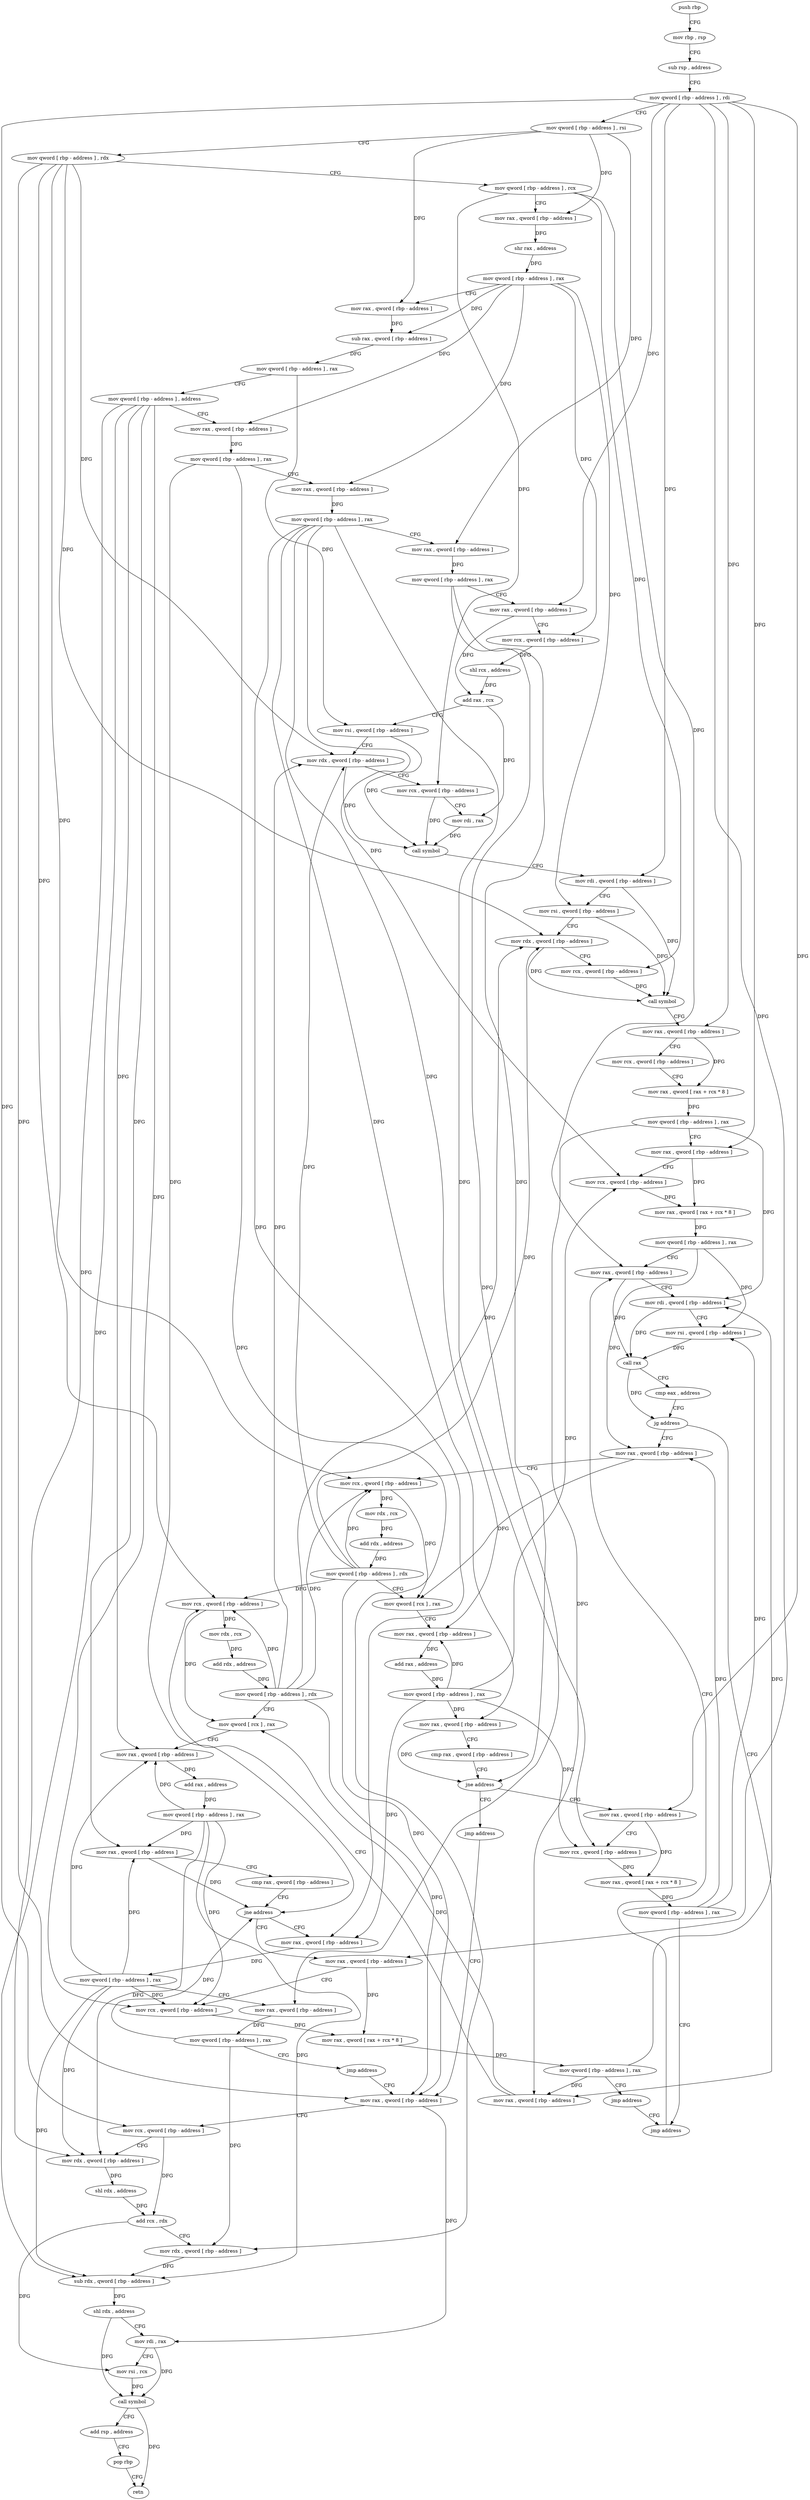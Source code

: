 digraph "func" {
"4290688" [label = "push rbp" ]
"4290689" [label = "mov rbp , rsp" ]
"4290692" [label = "sub rsp , address" ]
"4290696" [label = "mov qword [ rbp - address ] , rdi" ]
"4290700" [label = "mov qword [ rbp - address ] , rsi" ]
"4290704" [label = "mov qword [ rbp - address ] , rdx" ]
"4290708" [label = "mov qword [ rbp - address ] , rcx" ]
"4290712" [label = "mov rax , qword [ rbp - address ]" ]
"4290716" [label = "shr rax , address" ]
"4290720" [label = "mov qword [ rbp - address ] , rax" ]
"4290724" [label = "mov rax , qword [ rbp - address ]" ]
"4290728" [label = "sub rax , qword [ rbp - address ]" ]
"4290732" [label = "mov qword [ rbp - address ] , rax" ]
"4290736" [label = "mov qword [ rbp - address ] , address" ]
"4290744" [label = "mov rax , qword [ rbp - address ]" ]
"4290748" [label = "mov qword [ rbp - address ] , rax" ]
"4290752" [label = "mov rax , qword [ rbp - address ]" ]
"4290756" [label = "mov qword [ rbp - address ] , rax" ]
"4290760" [label = "mov rax , qword [ rbp - address ]" ]
"4290764" [label = "mov qword [ rbp - address ] , rax" ]
"4290768" [label = "mov rax , qword [ rbp - address ]" ]
"4290772" [label = "mov rcx , qword [ rbp - address ]" ]
"4290776" [label = "shl rcx , address" ]
"4290780" [label = "add rax , rcx" ]
"4290783" [label = "mov rsi , qword [ rbp - address ]" ]
"4290787" [label = "mov rdx , qword [ rbp - address ]" ]
"4290791" [label = "mov rcx , qword [ rbp - address ]" ]
"4290795" [label = "mov rdi , rax" ]
"4290798" [label = "call symbol" ]
"4290803" [label = "mov rdi , qword [ rbp - address ]" ]
"4290807" [label = "mov rsi , qword [ rbp - address ]" ]
"4290811" [label = "mov rdx , qword [ rbp - address ]" ]
"4290815" [label = "mov rcx , qword [ rbp - address ]" ]
"4290819" [label = "call symbol" ]
"4290824" [label = "mov rax , qword [ rbp - address ]" ]
"4290828" [label = "mov rcx , qword [ rbp - address ]" ]
"4290832" [label = "mov rax , qword [ rax + rcx * 8 ]" ]
"4290836" [label = "mov qword [ rbp - address ] , rax" ]
"4290840" [label = "mov rax , qword [ rbp - address ]" ]
"4290844" [label = "mov rcx , qword [ rbp - address ]" ]
"4290848" [label = "mov rax , qword [ rax + rcx * 8 ]" ]
"4290852" [label = "mov qword [ rbp - address ] , rax" ]
"4290856" [label = "mov rax , qword [ rbp - address ]" ]
"4290974" [label = "mov rax , qword [ rbp - address ]" ]
"4290978" [label = "mov rcx , qword [ rbp - address ]" ]
"4290982" [label = "mov rdx , rcx" ]
"4290985" [label = "add rdx , address" ]
"4290992" [label = "mov qword [ rbp - address ] , rdx" ]
"4290996" [label = "mov qword [ rcx ] , rax" ]
"4290999" [label = "mov rax , qword [ rbp - address ]" ]
"4291003" [label = "add rax , address" ]
"4291009" [label = "mov qword [ rbp - address ] , rax" ]
"4291013" [label = "mov rax , qword [ rbp - address ]" ]
"4291017" [label = "cmp rax , qword [ rbp - address ]" ]
"4291021" [label = "jne address" ]
"4291032" [label = "mov rax , qword [ rbp - address ]" ]
"4291027" [label = "jmp address" ]
"4290879" [label = "mov rax , qword [ rbp - address ]" ]
"4290883" [label = "mov rcx , qword [ rbp - address ]" ]
"4290887" [label = "mov rdx , rcx" ]
"4290890" [label = "add rdx , address" ]
"4290897" [label = "mov qword [ rbp - address ] , rdx" ]
"4290901" [label = "mov qword [ rcx ] , rax" ]
"4290904" [label = "mov rax , qword [ rbp - address ]" ]
"4290908" [label = "add rax , address" ]
"4290914" [label = "mov qword [ rbp - address ] , rax" ]
"4290918" [label = "mov rax , qword [ rbp - address ]" ]
"4290922" [label = "cmp rax , qword [ rbp - address ]" ]
"4290926" [label = "jne address" ]
"4290953" [label = "mov rax , qword [ rbp - address ]" ]
"4290932" [label = "mov rax , qword [ rbp - address ]" ]
"4291036" [label = "mov rcx , qword [ rbp - address ]" ]
"4291040" [label = "mov rax , qword [ rax + rcx * 8 ]" ]
"4291044" [label = "mov qword [ rbp - address ] , rax" ]
"4291048" [label = "jmp address" ]
"4291053" [label = "mov rax , qword [ rbp - address ]" ]
"4290957" [label = "mov rcx , qword [ rbp - address ]" ]
"4290961" [label = "mov rax , qword [ rax + rcx * 8 ]" ]
"4290965" [label = "mov qword [ rbp - address ] , rax" ]
"4290969" [label = "jmp address" ]
"4290936" [label = "mov qword [ rbp - address ] , rax" ]
"4290940" [label = "mov rax , qword [ rbp - address ]" ]
"4290944" [label = "mov qword [ rbp - address ] , rax" ]
"4290948" [label = "jmp address" ]
"4290860" [label = "mov rdi , qword [ rbp - address ]" ]
"4290864" [label = "mov rsi , qword [ rbp - address ]" ]
"4290868" [label = "call rax" ]
"4290870" [label = "cmp eax , address" ]
"4290873" [label = "jg address" ]
"4291057" [label = "mov rcx , qword [ rbp - address ]" ]
"4291061" [label = "mov rdx , qword [ rbp - address ]" ]
"4291065" [label = "shl rdx , address" ]
"4291069" [label = "add rcx , rdx" ]
"4291072" [label = "mov rdx , qword [ rbp - address ]" ]
"4291076" [label = "sub rdx , qword [ rbp - address ]" ]
"4291080" [label = "shl rdx , address" ]
"4291084" [label = "mov rdi , rax" ]
"4291087" [label = "mov rsi , rcx" ]
"4291090" [label = "call symbol" ]
"4291095" [label = "add rsp , address" ]
"4291099" [label = "pop rbp" ]
"4291100" [label = "retn" ]
"4290688" -> "4290689" [ label = "CFG" ]
"4290689" -> "4290692" [ label = "CFG" ]
"4290692" -> "4290696" [ label = "CFG" ]
"4290696" -> "4290700" [ label = "CFG" ]
"4290696" -> "4290768" [ label = "DFG" ]
"4290696" -> "4290803" [ label = "DFG" ]
"4290696" -> "4290824" [ label = "DFG" ]
"4290696" -> "4290840" [ label = "DFG" ]
"4290696" -> "4291032" [ label = "DFG" ]
"4290696" -> "4290953" [ label = "DFG" ]
"4290696" -> "4291057" [ label = "DFG" ]
"4290700" -> "4290704" [ label = "CFG" ]
"4290700" -> "4290712" [ label = "DFG" ]
"4290700" -> "4290724" [ label = "DFG" ]
"4290700" -> "4290760" [ label = "DFG" ]
"4290704" -> "4290708" [ label = "CFG" ]
"4290704" -> "4290787" [ label = "DFG" ]
"4290704" -> "4290811" [ label = "DFG" ]
"4290704" -> "4290978" [ label = "DFG" ]
"4290704" -> "4290883" [ label = "DFG" ]
"4290704" -> "4291053" [ label = "DFG" ]
"4290708" -> "4290712" [ label = "CFG" ]
"4290708" -> "4290791" [ label = "DFG" ]
"4290708" -> "4290815" [ label = "DFG" ]
"4290708" -> "4290856" [ label = "DFG" ]
"4290712" -> "4290716" [ label = "DFG" ]
"4290716" -> "4290720" [ label = "DFG" ]
"4290720" -> "4290724" [ label = "CFG" ]
"4290720" -> "4290728" [ label = "DFG" ]
"4290720" -> "4290744" [ label = "DFG" ]
"4290720" -> "4290752" [ label = "DFG" ]
"4290720" -> "4290772" [ label = "DFG" ]
"4290720" -> "4290807" [ label = "DFG" ]
"4290724" -> "4290728" [ label = "DFG" ]
"4290728" -> "4290732" [ label = "DFG" ]
"4290732" -> "4290736" [ label = "CFG" ]
"4290732" -> "4290783" [ label = "DFG" ]
"4290736" -> "4290744" [ label = "CFG" ]
"4290736" -> "4290904" [ label = "DFG" ]
"4290736" -> "4290918" [ label = "DFG" ]
"4290736" -> "4290957" [ label = "DFG" ]
"4290736" -> "4291061" [ label = "DFG" ]
"4290736" -> "4291076" [ label = "DFG" ]
"4290744" -> "4290748" [ label = "DFG" ]
"4290748" -> "4290752" [ label = "CFG" ]
"4290748" -> "4290926" [ label = "DFG" ]
"4290748" -> "4291072" [ label = "DFG" ]
"4290752" -> "4290756" [ label = "DFG" ]
"4290756" -> "4290760" [ label = "CFG" ]
"4290756" -> "4290844" [ label = "DFG" ]
"4290756" -> "4290999" [ label = "DFG" ]
"4290756" -> "4291013" [ label = "DFG" ]
"4290756" -> "4291036" [ label = "DFG" ]
"4290756" -> "4290932" [ label = "DFG" ]
"4290760" -> "4290764" [ label = "DFG" ]
"4290764" -> "4290768" [ label = "CFG" ]
"4290764" -> "4291021" [ label = "DFG" ]
"4290764" -> "4290940" [ label = "DFG" ]
"4290768" -> "4290772" [ label = "CFG" ]
"4290768" -> "4290780" [ label = "DFG" ]
"4290772" -> "4290776" [ label = "DFG" ]
"4290776" -> "4290780" [ label = "DFG" ]
"4290780" -> "4290783" [ label = "CFG" ]
"4290780" -> "4290795" [ label = "DFG" ]
"4290783" -> "4290787" [ label = "CFG" ]
"4290783" -> "4290798" [ label = "DFG" ]
"4290787" -> "4290791" [ label = "CFG" ]
"4290787" -> "4290798" [ label = "DFG" ]
"4290791" -> "4290795" [ label = "CFG" ]
"4290791" -> "4290798" [ label = "DFG" ]
"4290795" -> "4290798" [ label = "DFG" ]
"4290798" -> "4290803" [ label = "CFG" ]
"4290803" -> "4290807" [ label = "CFG" ]
"4290803" -> "4290819" [ label = "DFG" ]
"4290807" -> "4290811" [ label = "CFG" ]
"4290807" -> "4290819" [ label = "DFG" ]
"4290811" -> "4290815" [ label = "CFG" ]
"4290811" -> "4290819" [ label = "DFG" ]
"4290815" -> "4290819" [ label = "DFG" ]
"4290819" -> "4290824" [ label = "CFG" ]
"4290824" -> "4290828" [ label = "CFG" ]
"4290824" -> "4290832" [ label = "DFG" ]
"4290828" -> "4290832" [ label = "CFG" ]
"4290832" -> "4290836" [ label = "DFG" ]
"4290836" -> "4290840" [ label = "CFG" ]
"4290836" -> "4290860" [ label = "DFG" ]
"4290836" -> "4290879" [ label = "DFG" ]
"4290840" -> "4290844" [ label = "CFG" ]
"4290840" -> "4290848" [ label = "DFG" ]
"4290844" -> "4290848" [ label = "DFG" ]
"4290848" -> "4290852" [ label = "DFG" ]
"4290852" -> "4290856" [ label = "CFG" ]
"4290852" -> "4290864" [ label = "DFG" ]
"4290852" -> "4290974" [ label = "DFG" ]
"4290856" -> "4290860" [ label = "CFG" ]
"4290856" -> "4290868" [ label = "DFG" ]
"4290974" -> "4290978" [ label = "CFG" ]
"4290974" -> "4290996" [ label = "DFG" ]
"4290978" -> "4290982" [ label = "DFG" ]
"4290978" -> "4290996" [ label = "DFG" ]
"4290982" -> "4290985" [ label = "DFG" ]
"4290985" -> "4290992" [ label = "DFG" ]
"4290992" -> "4290996" [ label = "CFG" ]
"4290992" -> "4290787" [ label = "DFG" ]
"4290992" -> "4290811" [ label = "DFG" ]
"4290992" -> "4290978" [ label = "DFG" ]
"4290992" -> "4290883" [ label = "DFG" ]
"4290992" -> "4291053" [ label = "DFG" ]
"4290996" -> "4290999" [ label = "CFG" ]
"4290999" -> "4291003" [ label = "DFG" ]
"4291003" -> "4291009" [ label = "DFG" ]
"4291009" -> "4291013" [ label = "DFG" ]
"4291009" -> "4290844" [ label = "DFG" ]
"4291009" -> "4290999" [ label = "DFG" ]
"4291009" -> "4291036" [ label = "DFG" ]
"4291009" -> "4290932" [ label = "DFG" ]
"4291013" -> "4291017" [ label = "CFG" ]
"4291013" -> "4291021" [ label = "DFG" ]
"4291017" -> "4291021" [ label = "CFG" ]
"4291021" -> "4291032" [ label = "CFG" ]
"4291021" -> "4291027" [ label = "CFG" ]
"4291032" -> "4291036" [ label = "CFG" ]
"4291032" -> "4291040" [ label = "DFG" ]
"4291027" -> "4291053" [ label = "CFG" ]
"4290879" -> "4290883" [ label = "CFG" ]
"4290879" -> "4290901" [ label = "DFG" ]
"4290883" -> "4290887" [ label = "DFG" ]
"4290883" -> "4290901" [ label = "DFG" ]
"4290887" -> "4290890" [ label = "DFG" ]
"4290890" -> "4290897" [ label = "DFG" ]
"4290897" -> "4290901" [ label = "CFG" ]
"4290897" -> "4290787" [ label = "DFG" ]
"4290897" -> "4290811" [ label = "DFG" ]
"4290897" -> "4290978" [ label = "DFG" ]
"4290897" -> "4290883" [ label = "DFG" ]
"4290897" -> "4291053" [ label = "DFG" ]
"4290901" -> "4290904" [ label = "CFG" ]
"4290904" -> "4290908" [ label = "DFG" ]
"4290908" -> "4290914" [ label = "DFG" ]
"4290914" -> "4290918" [ label = "DFG" ]
"4290914" -> "4290904" [ label = "DFG" ]
"4290914" -> "4290957" [ label = "DFG" ]
"4290914" -> "4291061" [ label = "DFG" ]
"4290914" -> "4291076" [ label = "DFG" ]
"4290918" -> "4290922" [ label = "CFG" ]
"4290918" -> "4290926" [ label = "DFG" ]
"4290922" -> "4290926" [ label = "CFG" ]
"4290926" -> "4290953" [ label = "CFG" ]
"4290926" -> "4290932" [ label = "CFG" ]
"4290953" -> "4290957" [ label = "CFG" ]
"4290953" -> "4290961" [ label = "DFG" ]
"4290932" -> "4290936" [ label = "DFG" ]
"4291036" -> "4291040" [ label = "DFG" ]
"4291040" -> "4291044" [ label = "DFG" ]
"4291044" -> "4291048" [ label = "CFG" ]
"4291044" -> "4290864" [ label = "DFG" ]
"4291044" -> "4290974" [ label = "DFG" ]
"4291048" -> "4290856" [ label = "CFG" ]
"4291053" -> "4291057" [ label = "CFG" ]
"4291053" -> "4291084" [ label = "DFG" ]
"4290957" -> "4290961" [ label = "DFG" ]
"4290961" -> "4290965" [ label = "DFG" ]
"4290965" -> "4290969" [ label = "CFG" ]
"4290965" -> "4290860" [ label = "DFG" ]
"4290965" -> "4290879" [ label = "DFG" ]
"4290969" -> "4291048" [ label = "CFG" ]
"4290936" -> "4290940" [ label = "CFG" ]
"4290936" -> "4290904" [ label = "DFG" ]
"4290936" -> "4290918" [ label = "DFG" ]
"4290936" -> "4290957" [ label = "DFG" ]
"4290936" -> "4291061" [ label = "DFG" ]
"4290936" -> "4291076" [ label = "DFG" ]
"4290940" -> "4290944" [ label = "DFG" ]
"4290944" -> "4290948" [ label = "CFG" ]
"4290944" -> "4290926" [ label = "DFG" ]
"4290944" -> "4291072" [ label = "DFG" ]
"4290948" -> "4291053" [ label = "CFG" ]
"4290860" -> "4290864" [ label = "CFG" ]
"4290860" -> "4290868" [ label = "DFG" ]
"4290864" -> "4290868" [ label = "DFG" ]
"4290868" -> "4290870" [ label = "CFG" ]
"4290868" -> "4290873" [ label = "DFG" ]
"4290870" -> "4290873" [ label = "CFG" ]
"4290873" -> "4290974" [ label = "CFG" ]
"4290873" -> "4290879" [ label = "CFG" ]
"4291057" -> "4291061" [ label = "CFG" ]
"4291057" -> "4291069" [ label = "DFG" ]
"4291061" -> "4291065" [ label = "DFG" ]
"4291065" -> "4291069" [ label = "DFG" ]
"4291069" -> "4291072" [ label = "CFG" ]
"4291069" -> "4291087" [ label = "DFG" ]
"4291072" -> "4291076" [ label = "DFG" ]
"4291076" -> "4291080" [ label = "DFG" ]
"4291080" -> "4291084" [ label = "CFG" ]
"4291080" -> "4291090" [ label = "DFG" ]
"4291084" -> "4291087" [ label = "CFG" ]
"4291084" -> "4291090" [ label = "DFG" ]
"4291087" -> "4291090" [ label = "DFG" ]
"4291090" -> "4291095" [ label = "CFG" ]
"4291090" -> "4291100" [ label = "DFG" ]
"4291095" -> "4291099" [ label = "CFG" ]
"4291099" -> "4291100" [ label = "CFG" ]
}
